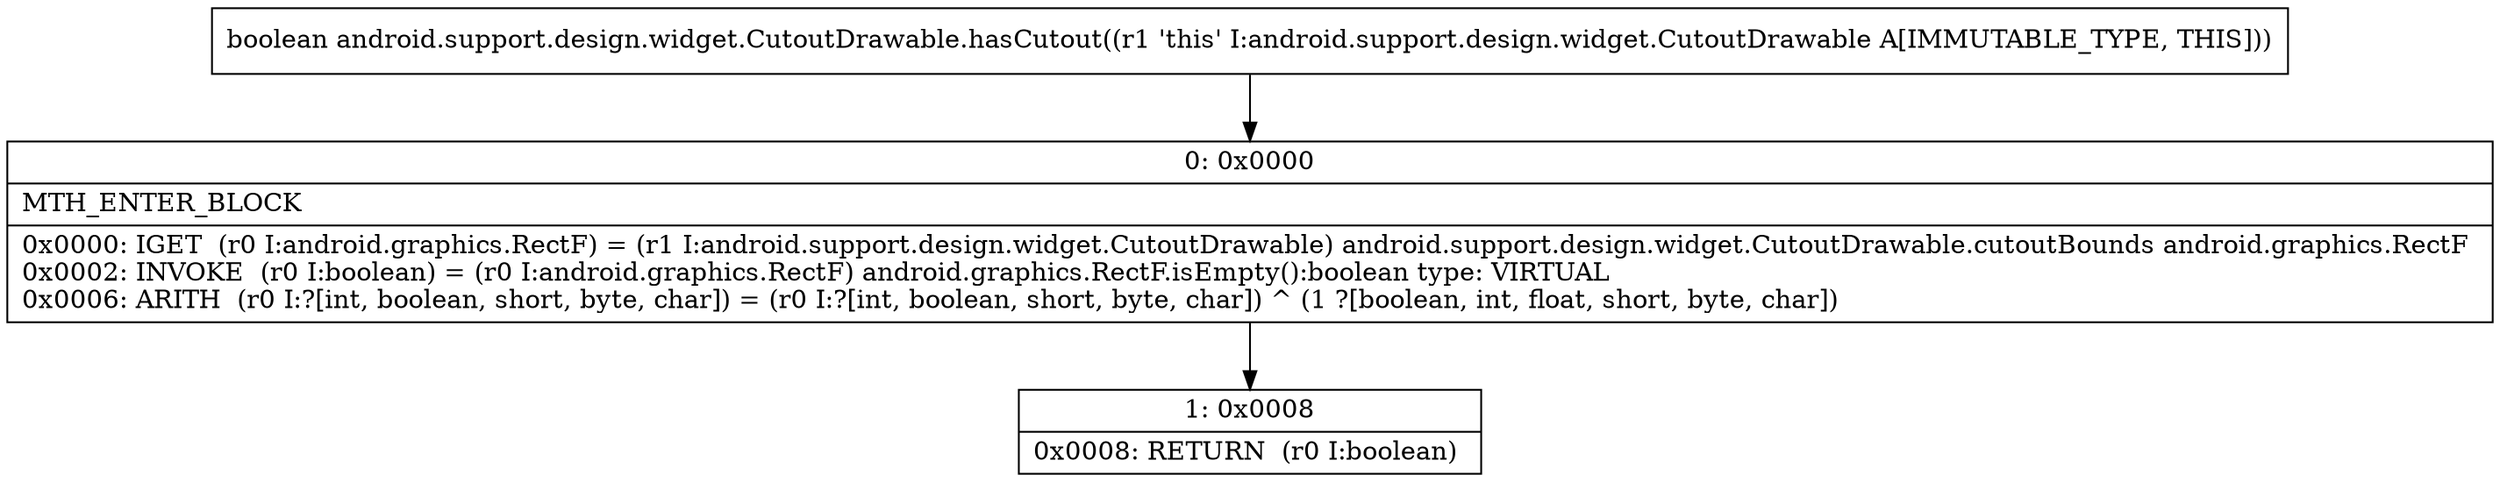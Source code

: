 digraph "CFG forandroid.support.design.widget.CutoutDrawable.hasCutout()Z" {
Node_0 [shape=record,label="{0\:\ 0x0000|MTH_ENTER_BLOCK\l|0x0000: IGET  (r0 I:android.graphics.RectF) = (r1 I:android.support.design.widget.CutoutDrawable) android.support.design.widget.CutoutDrawable.cutoutBounds android.graphics.RectF \l0x0002: INVOKE  (r0 I:boolean) = (r0 I:android.graphics.RectF) android.graphics.RectF.isEmpty():boolean type: VIRTUAL \l0x0006: ARITH  (r0 I:?[int, boolean, short, byte, char]) = (r0 I:?[int, boolean, short, byte, char]) ^ (1 ?[boolean, int, float, short, byte, char]) \l}"];
Node_1 [shape=record,label="{1\:\ 0x0008|0x0008: RETURN  (r0 I:boolean) \l}"];
MethodNode[shape=record,label="{boolean android.support.design.widget.CutoutDrawable.hasCutout((r1 'this' I:android.support.design.widget.CutoutDrawable A[IMMUTABLE_TYPE, THIS])) }"];
MethodNode -> Node_0;
Node_0 -> Node_1;
}

